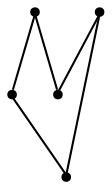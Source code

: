 graph {
  node [shape=point,comment="{\"directed\":false,\"doi\":\"10.1007/978-3-030-04414-5_9\",\"figure\":\"4 (1)\"}"]

  v0 [pos="1538.8628544733047,1382.7215583442696"]
  v1 [pos="1403.3287205162976,1467.401756869641"]
  v2 [pos="1493.9890168112356,1188.3981487750996"]
  v3 [pos="1312.685211563632,1188.403394755266"]
  v4 [pos="1267.8176691549152,1382.731001108569"]

  v4 -- v3 [id="-6",pos="1267.8176691549152,1382.731001108569 1312.685211563632,1188.403394755266 1312.685211563632,1188.403394755266 1312.685211563632,1188.403394755266"]
  v1 -- v4 [id="-42",pos="1403.3287205162976,1467.401756869641 1267.8176691549152,1382.731001108569 1267.8176691549152,1382.731001108569 1267.8176691549152,1382.731001108569"]
  v1 -- v0 [id="-46",pos="1403.3287205162976,1467.401756869641 1538.8628544733047,1382.7215583442696 1538.8628544733047,1382.7215583442696 1538.8628544733047,1382.7215583442696"]
  v2 -- v0 [id="-88",pos="1493.9890168112356,1188.3981487750996 1538.8628544733047,1382.7215583442696 1538.8628544733047,1382.7215583442696 1538.8628544733047,1382.7215583442696"]
  v2 -- v3 [id="-115",pos="1493.9890168112356,1188.3981487750996 1312.685211563632,1188.403394755266 1312.685211563632,1188.403394755266 1312.685211563632,1188.403394755266"]
}